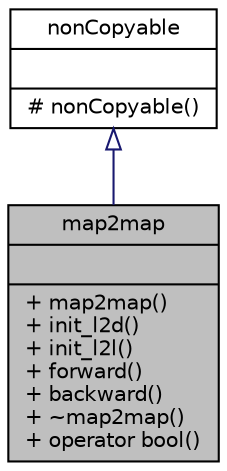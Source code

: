 digraph "map2map"
{
 // INTERACTIVE_SVG=YES
  bgcolor="transparent";
  edge [fontname="Helvetica",fontsize="10",labelfontname="Helvetica",labelfontsize="10"];
  node [fontname="Helvetica",fontsize="10",shape=record];
  Node0 [label="{map2map\n||+ map2map()\l+ init_l2d()\l+ init_l2l()\l+ forward()\l+ backward()\l+ ~map2map()\l+ operator bool()\l}",height=0.2,width=0.4,color="black", fillcolor="grey75", style="filled", fontcolor="black"];
  Node1 -> Node0 [dir="back",color="midnightblue",fontsize="10",style="solid",arrowtail="onormal",fontname="Helvetica"];
  Node1 [label="{nonCopyable\n||# nonCopyable()\l}",height=0.2,width=0.4,color="black",URL="$dc/d27/classnon_copyable.html"];
}
